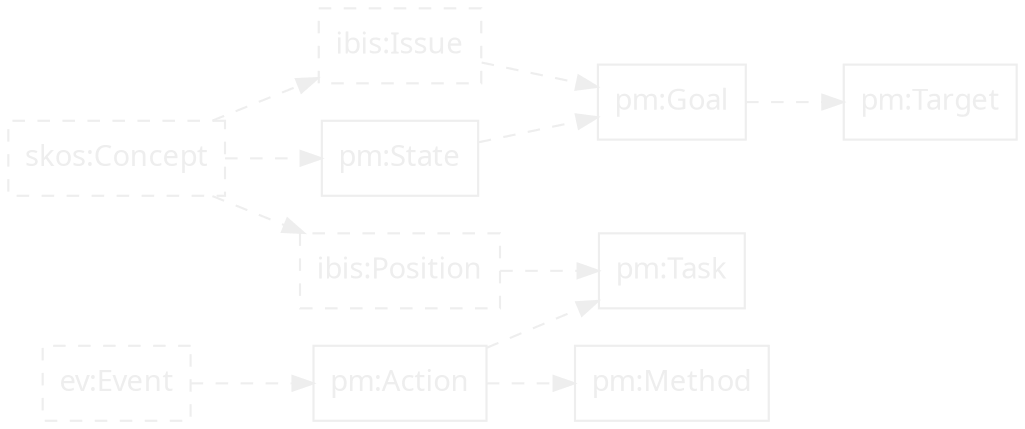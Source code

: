 digraph {
    graph [bgcolor=transparent,overlap=false,rankdir="LR"];
    node [shape=box,color="#eeeeee",fontcolor="#eeeeee",fontname="Lucida Grande, Lucida Sans Unicode, sans-serif"];
    edge [color="#eeeeee",fontcolor="#eeeeee",fontname="Lucida Grande, Lucida Sans Unicode, sans-serif"];
    subgraph {
        node [style=dashed];
        skos_Concept [label="skos:Concept"];
        ev_Event [label="ev:Event"];
        ibis_Issue [label="ibis:Issue"];
        ibis_Position [label="ibis:Position"];
    }

    pm_State [label="pm:State"];
    pm_Goal [label="pm:Goal"];
    pm_Target [label="pm:Target"];
    pm_Action [label="pm:Action"];
    pm_Task [label="pm:Task"];
    pm_Method [label="pm:Method"];

    subgraph {
        edge [style=dashed];
        skos_Concept -> pm_State -> pm_Goal -> pm_Target;
        skos_Concept -> ibis_Issue -> pm_Goal;
        skos_Concept -> ibis_Position -> pm_Task;
        ev_Event -> pm_Action -> pm_Task;
        pm_Action -> pm_Method;
    }
}